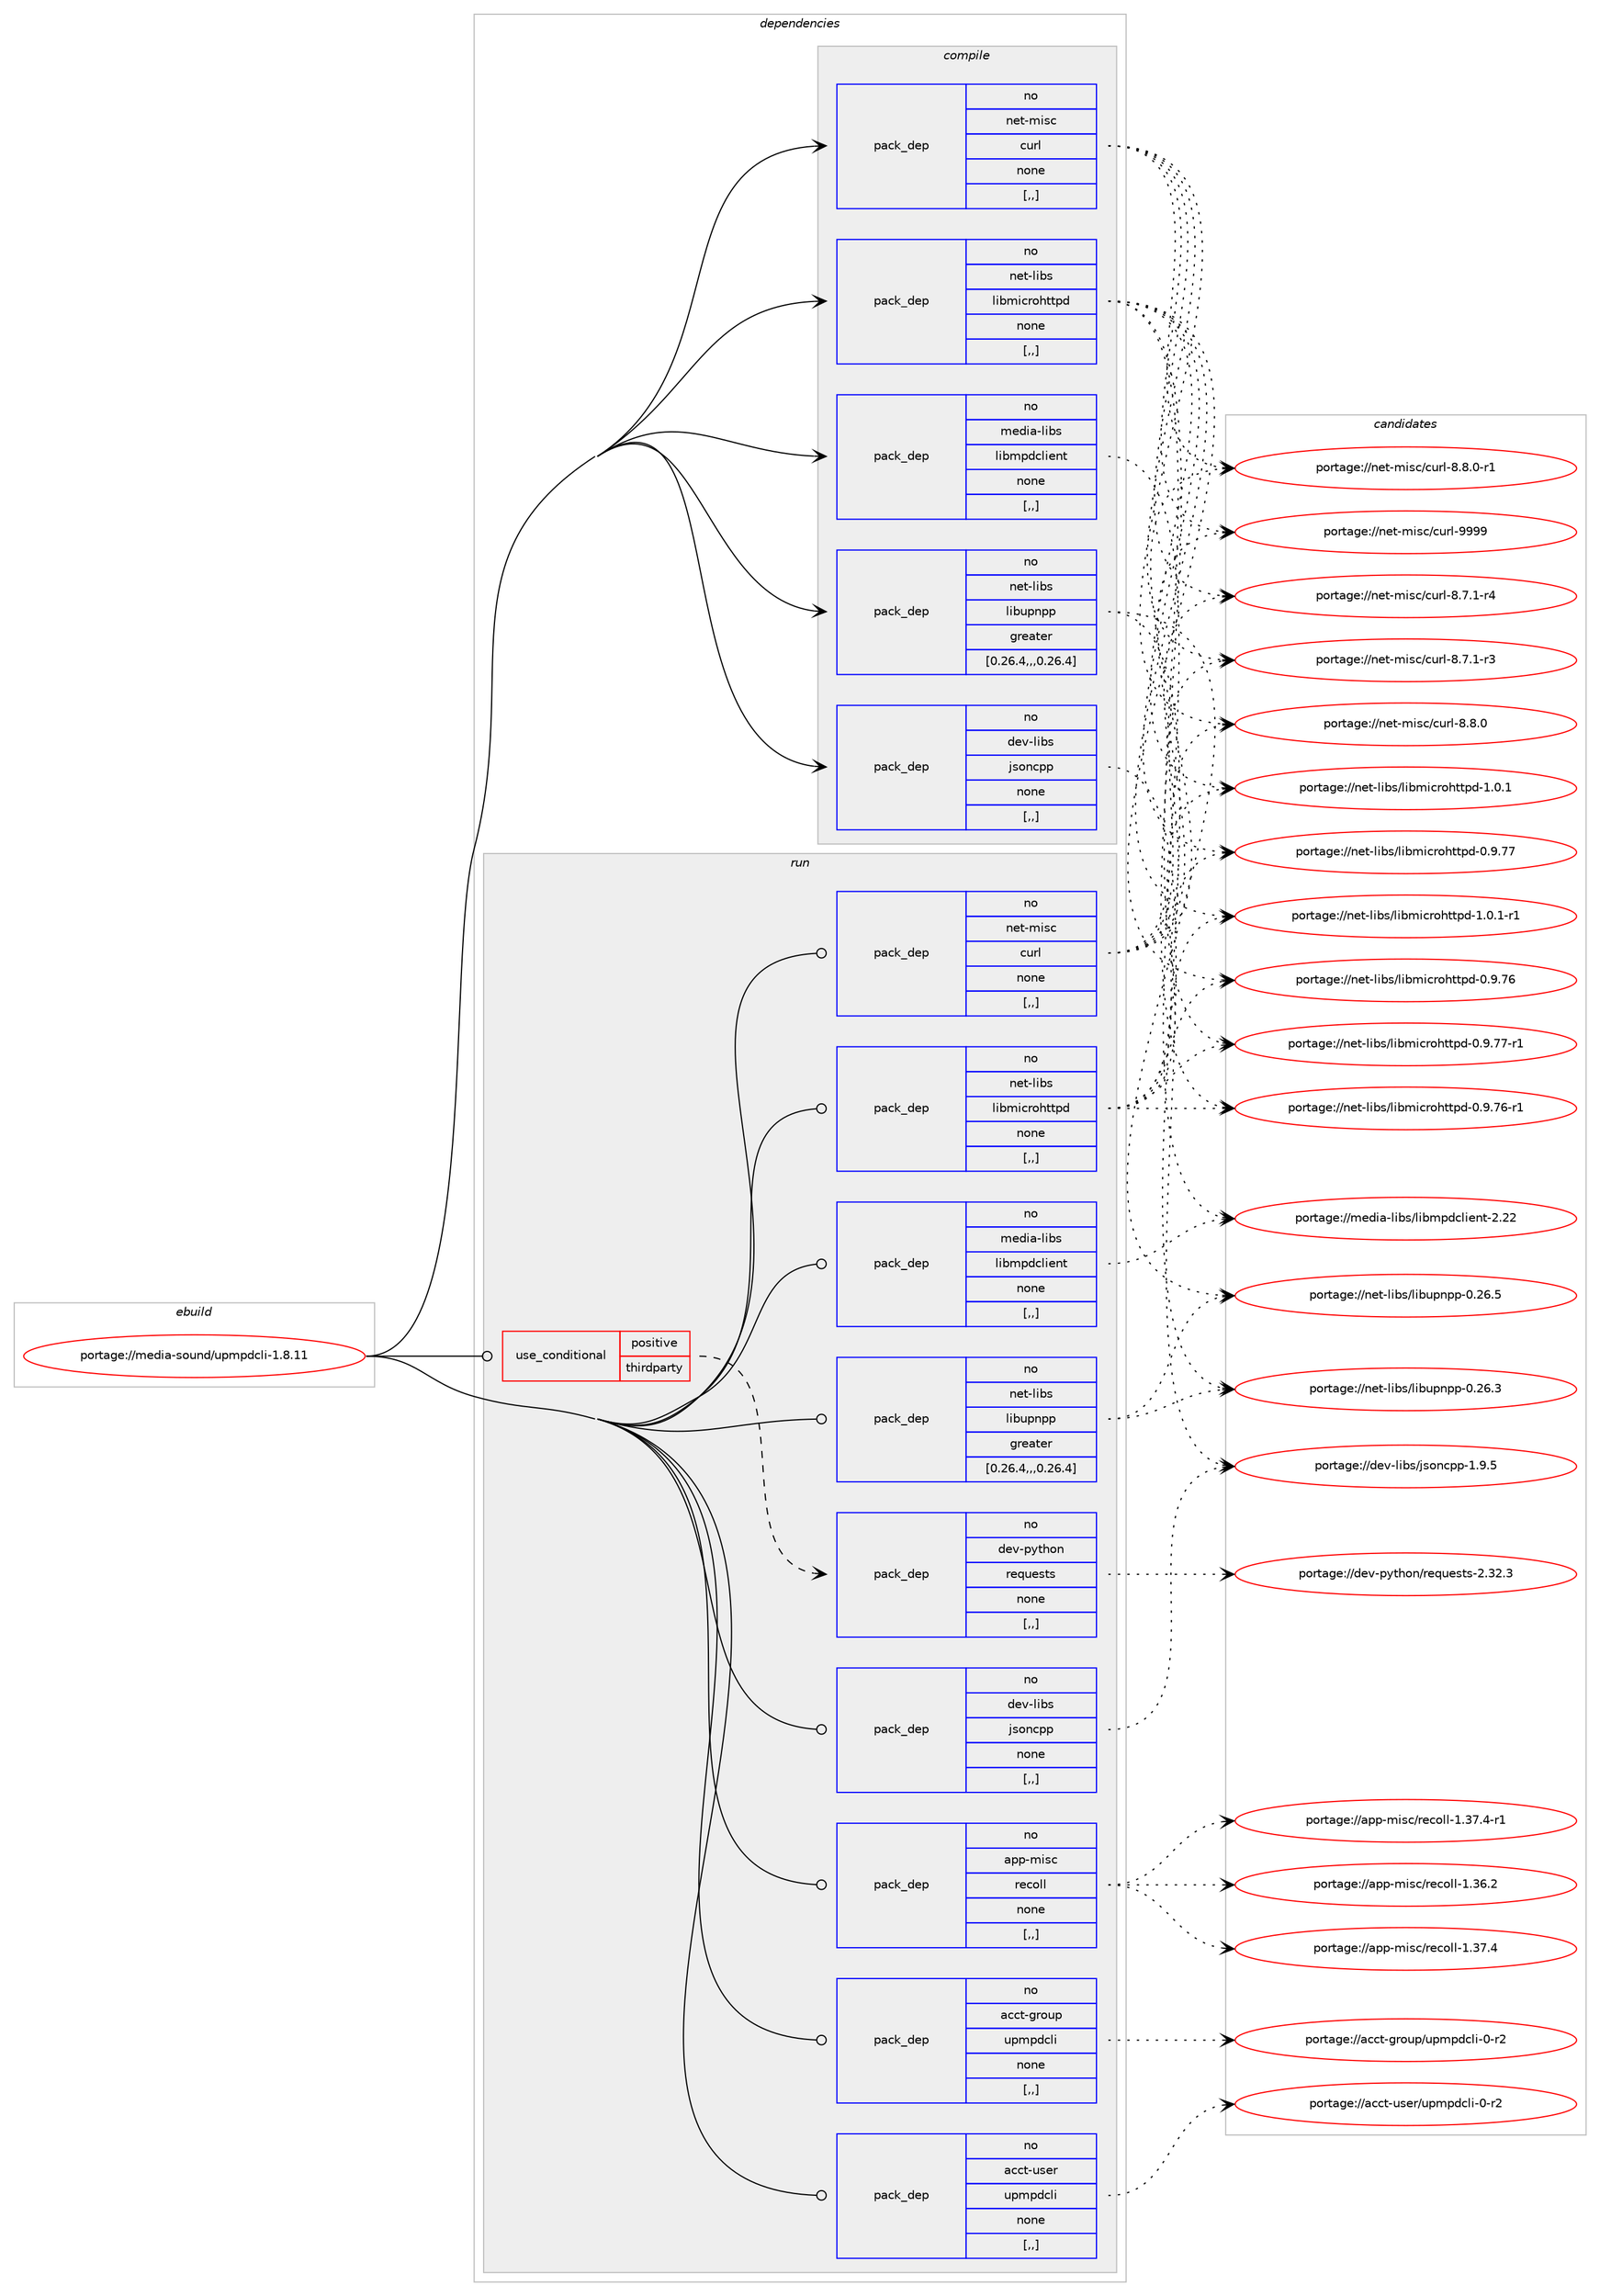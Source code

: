 digraph prolog {

# *************
# Graph options
# *************

newrank=true;
concentrate=true;
compound=true;
graph [rankdir=LR,fontname=Helvetica,fontsize=10,ranksep=1.5];#, ranksep=2.5, nodesep=0.2];
edge  [arrowhead=vee];
node  [fontname=Helvetica,fontsize=10];

# **********
# The ebuild
# **********

subgraph cluster_leftcol {
color=gray;
rank=same;
label=<<i>ebuild</i>>;
id [label="portage://media-sound/upmpdcli-1.8.11", color=red, width=4, href="../media-sound/upmpdcli-1.8.11.svg"];
}

# ****************
# The dependencies
# ****************

subgraph cluster_midcol {
color=gray;
label=<<i>dependencies</i>>;
subgraph cluster_compile {
fillcolor="#eeeeee";
style=filled;
label=<<i>compile</i>>;
subgraph pack232662 {
dependency315055 [label=<<TABLE BORDER="0" CELLBORDER="1" CELLSPACING="0" CELLPADDING="4" WIDTH="220"><TR><TD ROWSPAN="6" CELLPADDING="30">pack_dep</TD></TR><TR><TD WIDTH="110">no</TD></TR><TR><TD>dev-libs</TD></TR><TR><TD>jsoncpp</TD></TR><TR><TD>none</TD></TR><TR><TD>[,,]</TD></TR></TABLE>>, shape=none, color=blue];
}
id:e -> dependency315055:w [weight=20,style="solid",arrowhead="vee"];
subgraph pack232663 {
dependency315056 [label=<<TABLE BORDER="0" CELLBORDER="1" CELLSPACING="0" CELLPADDING="4" WIDTH="220"><TR><TD ROWSPAN="6" CELLPADDING="30">pack_dep</TD></TR><TR><TD WIDTH="110">no</TD></TR><TR><TD>media-libs</TD></TR><TR><TD>libmpdclient</TD></TR><TR><TD>none</TD></TR><TR><TD>[,,]</TD></TR></TABLE>>, shape=none, color=blue];
}
id:e -> dependency315056:w [weight=20,style="solid",arrowhead="vee"];
subgraph pack232664 {
dependency315057 [label=<<TABLE BORDER="0" CELLBORDER="1" CELLSPACING="0" CELLPADDING="4" WIDTH="220"><TR><TD ROWSPAN="6" CELLPADDING="30">pack_dep</TD></TR><TR><TD WIDTH="110">no</TD></TR><TR><TD>net-libs</TD></TR><TR><TD>libmicrohttpd</TD></TR><TR><TD>none</TD></TR><TR><TD>[,,]</TD></TR></TABLE>>, shape=none, color=blue];
}
id:e -> dependency315057:w [weight=20,style="solid",arrowhead="vee"];
subgraph pack232665 {
dependency315058 [label=<<TABLE BORDER="0" CELLBORDER="1" CELLSPACING="0" CELLPADDING="4" WIDTH="220"><TR><TD ROWSPAN="6" CELLPADDING="30">pack_dep</TD></TR><TR><TD WIDTH="110">no</TD></TR><TR><TD>net-libs</TD></TR><TR><TD>libupnpp</TD></TR><TR><TD>greater</TD></TR><TR><TD>[0.26.4,,,0.26.4]</TD></TR></TABLE>>, shape=none, color=blue];
}
id:e -> dependency315058:w [weight=20,style="solid",arrowhead="vee"];
subgraph pack232666 {
dependency315059 [label=<<TABLE BORDER="0" CELLBORDER="1" CELLSPACING="0" CELLPADDING="4" WIDTH="220"><TR><TD ROWSPAN="6" CELLPADDING="30">pack_dep</TD></TR><TR><TD WIDTH="110">no</TD></TR><TR><TD>net-misc</TD></TR><TR><TD>curl</TD></TR><TR><TD>none</TD></TR><TR><TD>[,,]</TD></TR></TABLE>>, shape=none, color=blue];
}
id:e -> dependency315059:w [weight=20,style="solid",arrowhead="vee"];
}
subgraph cluster_compileandrun {
fillcolor="#eeeeee";
style=filled;
label=<<i>compile and run</i>>;
}
subgraph cluster_run {
fillcolor="#eeeeee";
style=filled;
label=<<i>run</i>>;
subgraph cond79970 {
dependency315060 [label=<<TABLE BORDER="0" CELLBORDER="1" CELLSPACING="0" CELLPADDING="4"><TR><TD ROWSPAN="3" CELLPADDING="10">use_conditional</TD></TR><TR><TD>positive</TD></TR><TR><TD>thirdparty</TD></TR></TABLE>>, shape=none, color=red];
subgraph pack232667 {
dependency315061 [label=<<TABLE BORDER="0" CELLBORDER="1" CELLSPACING="0" CELLPADDING="4" WIDTH="220"><TR><TD ROWSPAN="6" CELLPADDING="30">pack_dep</TD></TR><TR><TD WIDTH="110">no</TD></TR><TR><TD>dev-python</TD></TR><TR><TD>requests</TD></TR><TR><TD>none</TD></TR><TR><TD>[,,]</TD></TR></TABLE>>, shape=none, color=blue];
}
dependency315060:e -> dependency315061:w [weight=20,style="dashed",arrowhead="vee"];
}
id:e -> dependency315060:w [weight=20,style="solid",arrowhead="odot"];
subgraph pack232668 {
dependency315062 [label=<<TABLE BORDER="0" CELLBORDER="1" CELLSPACING="0" CELLPADDING="4" WIDTH="220"><TR><TD ROWSPAN="6" CELLPADDING="30">pack_dep</TD></TR><TR><TD WIDTH="110">no</TD></TR><TR><TD>acct-group</TD></TR><TR><TD>upmpdcli</TD></TR><TR><TD>none</TD></TR><TR><TD>[,,]</TD></TR></TABLE>>, shape=none, color=blue];
}
id:e -> dependency315062:w [weight=20,style="solid",arrowhead="odot"];
subgraph pack232669 {
dependency315063 [label=<<TABLE BORDER="0" CELLBORDER="1" CELLSPACING="0" CELLPADDING="4" WIDTH="220"><TR><TD ROWSPAN="6" CELLPADDING="30">pack_dep</TD></TR><TR><TD WIDTH="110">no</TD></TR><TR><TD>acct-user</TD></TR><TR><TD>upmpdcli</TD></TR><TR><TD>none</TD></TR><TR><TD>[,,]</TD></TR></TABLE>>, shape=none, color=blue];
}
id:e -> dependency315063:w [weight=20,style="solid",arrowhead="odot"];
subgraph pack232670 {
dependency315064 [label=<<TABLE BORDER="0" CELLBORDER="1" CELLSPACING="0" CELLPADDING="4" WIDTH="220"><TR><TD ROWSPAN="6" CELLPADDING="30">pack_dep</TD></TR><TR><TD WIDTH="110">no</TD></TR><TR><TD>app-misc</TD></TR><TR><TD>recoll</TD></TR><TR><TD>none</TD></TR><TR><TD>[,,]</TD></TR></TABLE>>, shape=none, color=blue];
}
id:e -> dependency315064:w [weight=20,style="solid",arrowhead="odot"];
subgraph pack232671 {
dependency315065 [label=<<TABLE BORDER="0" CELLBORDER="1" CELLSPACING="0" CELLPADDING="4" WIDTH="220"><TR><TD ROWSPAN="6" CELLPADDING="30">pack_dep</TD></TR><TR><TD WIDTH="110">no</TD></TR><TR><TD>dev-libs</TD></TR><TR><TD>jsoncpp</TD></TR><TR><TD>none</TD></TR><TR><TD>[,,]</TD></TR></TABLE>>, shape=none, color=blue];
}
id:e -> dependency315065:w [weight=20,style="solid",arrowhead="odot"];
subgraph pack232672 {
dependency315066 [label=<<TABLE BORDER="0" CELLBORDER="1" CELLSPACING="0" CELLPADDING="4" WIDTH="220"><TR><TD ROWSPAN="6" CELLPADDING="30">pack_dep</TD></TR><TR><TD WIDTH="110">no</TD></TR><TR><TD>media-libs</TD></TR><TR><TD>libmpdclient</TD></TR><TR><TD>none</TD></TR><TR><TD>[,,]</TD></TR></TABLE>>, shape=none, color=blue];
}
id:e -> dependency315066:w [weight=20,style="solid",arrowhead="odot"];
subgraph pack232673 {
dependency315067 [label=<<TABLE BORDER="0" CELLBORDER="1" CELLSPACING="0" CELLPADDING="4" WIDTH="220"><TR><TD ROWSPAN="6" CELLPADDING="30">pack_dep</TD></TR><TR><TD WIDTH="110">no</TD></TR><TR><TD>net-libs</TD></TR><TR><TD>libmicrohttpd</TD></TR><TR><TD>none</TD></TR><TR><TD>[,,]</TD></TR></TABLE>>, shape=none, color=blue];
}
id:e -> dependency315067:w [weight=20,style="solid",arrowhead="odot"];
subgraph pack232674 {
dependency315068 [label=<<TABLE BORDER="0" CELLBORDER="1" CELLSPACING="0" CELLPADDING="4" WIDTH="220"><TR><TD ROWSPAN="6" CELLPADDING="30">pack_dep</TD></TR><TR><TD WIDTH="110">no</TD></TR><TR><TD>net-libs</TD></TR><TR><TD>libupnpp</TD></TR><TR><TD>greater</TD></TR><TR><TD>[0.26.4,,,0.26.4]</TD></TR></TABLE>>, shape=none, color=blue];
}
id:e -> dependency315068:w [weight=20,style="solid",arrowhead="odot"];
subgraph pack232675 {
dependency315069 [label=<<TABLE BORDER="0" CELLBORDER="1" CELLSPACING="0" CELLPADDING="4" WIDTH="220"><TR><TD ROWSPAN="6" CELLPADDING="30">pack_dep</TD></TR><TR><TD WIDTH="110">no</TD></TR><TR><TD>net-misc</TD></TR><TR><TD>curl</TD></TR><TR><TD>none</TD></TR><TR><TD>[,,]</TD></TR></TABLE>>, shape=none, color=blue];
}
id:e -> dependency315069:w [weight=20,style="solid",arrowhead="odot"];
}
}

# **************
# The candidates
# **************

subgraph cluster_choices {
rank=same;
color=gray;
label=<<i>candidates</i>>;

subgraph choice232662 {
color=black;
nodesep=1;
choice10010111845108105981154710611511111099112112454946574653 [label="portage://dev-libs/jsoncpp-1.9.5", color=red, width=4,href="../dev-libs/jsoncpp-1.9.5.svg"];
dependency315055:e -> choice10010111845108105981154710611511111099112112454946574653:w [style=dotted,weight="100"];
}
subgraph choice232663 {
color=black;
nodesep=1;
choice1091011001059745108105981154710810598109112100991081051011101164550465050 [label="portage://media-libs/libmpdclient-2.22", color=red, width=4,href="../media-libs/libmpdclient-2.22.svg"];
dependency315056:e -> choice1091011001059745108105981154710810598109112100991081051011101164550465050:w [style=dotted,weight="100"];
}
subgraph choice232664 {
color=black;
nodesep=1;
choice110101116451081059811547108105981091059911411110411611611210045484657465554 [label="portage://net-libs/libmicrohttpd-0.9.76", color=red, width=4,href="../net-libs/libmicrohttpd-0.9.76.svg"];
choice1101011164510810598115471081059810910599114111104116116112100454846574655544511449 [label="portage://net-libs/libmicrohttpd-0.9.76-r1", color=red, width=4,href="../net-libs/libmicrohttpd-0.9.76-r1.svg"];
choice110101116451081059811547108105981091059911411110411611611210045484657465555 [label="portage://net-libs/libmicrohttpd-0.9.77", color=red, width=4,href="../net-libs/libmicrohttpd-0.9.77.svg"];
choice1101011164510810598115471081059810910599114111104116116112100454846574655554511449 [label="portage://net-libs/libmicrohttpd-0.9.77-r1", color=red, width=4,href="../net-libs/libmicrohttpd-0.9.77-r1.svg"];
choice1101011164510810598115471081059810910599114111104116116112100454946484649 [label="portage://net-libs/libmicrohttpd-1.0.1", color=red, width=4,href="../net-libs/libmicrohttpd-1.0.1.svg"];
choice11010111645108105981154710810598109105991141111041161161121004549464846494511449 [label="portage://net-libs/libmicrohttpd-1.0.1-r1", color=red, width=4,href="../net-libs/libmicrohttpd-1.0.1-r1.svg"];
dependency315057:e -> choice110101116451081059811547108105981091059911411110411611611210045484657465554:w [style=dotted,weight="100"];
dependency315057:e -> choice1101011164510810598115471081059810910599114111104116116112100454846574655544511449:w [style=dotted,weight="100"];
dependency315057:e -> choice110101116451081059811547108105981091059911411110411611611210045484657465555:w [style=dotted,weight="100"];
dependency315057:e -> choice1101011164510810598115471081059810910599114111104116116112100454846574655554511449:w [style=dotted,weight="100"];
dependency315057:e -> choice1101011164510810598115471081059810910599114111104116116112100454946484649:w [style=dotted,weight="100"];
dependency315057:e -> choice11010111645108105981154710810598109105991141111041161161121004549464846494511449:w [style=dotted,weight="100"];
}
subgraph choice232665 {
color=black;
nodesep=1;
choice1101011164510810598115471081059811711211011211245484650544651 [label="portage://net-libs/libupnpp-0.26.3", color=red, width=4,href="../net-libs/libupnpp-0.26.3.svg"];
choice1101011164510810598115471081059811711211011211245484650544653 [label="portage://net-libs/libupnpp-0.26.5", color=red, width=4,href="../net-libs/libupnpp-0.26.5.svg"];
dependency315058:e -> choice1101011164510810598115471081059811711211011211245484650544651:w [style=dotted,weight="100"];
dependency315058:e -> choice1101011164510810598115471081059811711211011211245484650544653:w [style=dotted,weight="100"];
}
subgraph choice232666 {
color=black;
nodesep=1;
choice110101116451091051159947991171141084556465546494511451 [label="portage://net-misc/curl-8.7.1-r3", color=red, width=4,href="../net-misc/curl-8.7.1-r3.svg"];
choice110101116451091051159947991171141084556465546494511452 [label="portage://net-misc/curl-8.7.1-r4", color=red, width=4,href="../net-misc/curl-8.7.1-r4.svg"];
choice11010111645109105115994799117114108455646564648 [label="portage://net-misc/curl-8.8.0", color=red, width=4,href="../net-misc/curl-8.8.0.svg"];
choice110101116451091051159947991171141084556465646484511449 [label="portage://net-misc/curl-8.8.0-r1", color=red, width=4,href="../net-misc/curl-8.8.0-r1.svg"];
choice110101116451091051159947991171141084557575757 [label="portage://net-misc/curl-9999", color=red, width=4,href="../net-misc/curl-9999.svg"];
dependency315059:e -> choice110101116451091051159947991171141084556465546494511451:w [style=dotted,weight="100"];
dependency315059:e -> choice110101116451091051159947991171141084556465546494511452:w [style=dotted,weight="100"];
dependency315059:e -> choice11010111645109105115994799117114108455646564648:w [style=dotted,weight="100"];
dependency315059:e -> choice110101116451091051159947991171141084556465646484511449:w [style=dotted,weight="100"];
dependency315059:e -> choice110101116451091051159947991171141084557575757:w [style=dotted,weight="100"];
}
subgraph choice232667 {
color=black;
nodesep=1;
choice100101118451121211161041111104711410111311710111511611545504651504651 [label="portage://dev-python/requests-2.32.3", color=red, width=4,href="../dev-python/requests-2.32.3.svg"];
dependency315061:e -> choice100101118451121211161041111104711410111311710111511611545504651504651:w [style=dotted,weight="100"];
}
subgraph choice232668 {
color=black;
nodesep=1;
choice97999911645103114111117112471171121091121009910810545484511450 [label="portage://acct-group/upmpdcli-0-r2", color=red, width=4,href="../acct-group/upmpdcli-0-r2.svg"];
dependency315062:e -> choice97999911645103114111117112471171121091121009910810545484511450:w [style=dotted,weight="100"];
}
subgraph choice232669 {
color=black;
nodesep=1;
choice97999911645117115101114471171121091121009910810545484511450 [label="portage://acct-user/upmpdcli-0-r2", color=red, width=4,href="../acct-user/upmpdcli-0-r2.svg"];
dependency315063:e -> choice97999911645117115101114471171121091121009910810545484511450:w [style=dotted,weight="100"];
}
subgraph choice232670 {
color=black;
nodesep=1;
choice971121124510910511599471141019911110810845494651544650 [label="portage://app-misc/recoll-1.36.2", color=red, width=4,href="../app-misc/recoll-1.36.2.svg"];
choice971121124510910511599471141019911110810845494651554652 [label="portage://app-misc/recoll-1.37.4", color=red, width=4,href="../app-misc/recoll-1.37.4.svg"];
choice9711211245109105115994711410199111108108454946515546524511449 [label="portage://app-misc/recoll-1.37.4-r1", color=red, width=4,href="../app-misc/recoll-1.37.4-r1.svg"];
dependency315064:e -> choice971121124510910511599471141019911110810845494651544650:w [style=dotted,weight="100"];
dependency315064:e -> choice971121124510910511599471141019911110810845494651554652:w [style=dotted,weight="100"];
dependency315064:e -> choice9711211245109105115994711410199111108108454946515546524511449:w [style=dotted,weight="100"];
}
subgraph choice232671 {
color=black;
nodesep=1;
choice10010111845108105981154710611511111099112112454946574653 [label="portage://dev-libs/jsoncpp-1.9.5", color=red, width=4,href="../dev-libs/jsoncpp-1.9.5.svg"];
dependency315065:e -> choice10010111845108105981154710611511111099112112454946574653:w [style=dotted,weight="100"];
}
subgraph choice232672 {
color=black;
nodesep=1;
choice1091011001059745108105981154710810598109112100991081051011101164550465050 [label="portage://media-libs/libmpdclient-2.22", color=red, width=4,href="../media-libs/libmpdclient-2.22.svg"];
dependency315066:e -> choice1091011001059745108105981154710810598109112100991081051011101164550465050:w [style=dotted,weight="100"];
}
subgraph choice232673 {
color=black;
nodesep=1;
choice110101116451081059811547108105981091059911411110411611611210045484657465554 [label="portage://net-libs/libmicrohttpd-0.9.76", color=red, width=4,href="../net-libs/libmicrohttpd-0.9.76.svg"];
choice1101011164510810598115471081059810910599114111104116116112100454846574655544511449 [label="portage://net-libs/libmicrohttpd-0.9.76-r1", color=red, width=4,href="../net-libs/libmicrohttpd-0.9.76-r1.svg"];
choice110101116451081059811547108105981091059911411110411611611210045484657465555 [label="portage://net-libs/libmicrohttpd-0.9.77", color=red, width=4,href="../net-libs/libmicrohttpd-0.9.77.svg"];
choice1101011164510810598115471081059810910599114111104116116112100454846574655554511449 [label="portage://net-libs/libmicrohttpd-0.9.77-r1", color=red, width=4,href="../net-libs/libmicrohttpd-0.9.77-r1.svg"];
choice1101011164510810598115471081059810910599114111104116116112100454946484649 [label="portage://net-libs/libmicrohttpd-1.0.1", color=red, width=4,href="../net-libs/libmicrohttpd-1.0.1.svg"];
choice11010111645108105981154710810598109105991141111041161161121004549464846494511449 [label="portage://net-libs/libmicrohttpd-1.0.1-r1", color=red, width=4,href="../net-libs/libmicrohttpd-1.0.1-r1.svg"];
dependency315067:e -> choice110101116451081059811547108105981091059911411110411611611210045484657465554:w [style=dotted,weight="100"];
dependency315067:e -> choice1101011164510810598115471081059810910599114111104116116112100454846574655544511449:w [style=dotted,weight="100"];
dependency315067:e -> choice110101116451081059811547108105981091059911411110411611611210045484657465555:w [style=dotted,weight="100"];
dependency315067:e -> choice1101011164510810598115471081059810910599114111104116116112100454846574655554511449:w [style=dotted,weight="100"];
dependency315067:e -> choice1101011164510810598115471081059810910599114111104116116112100454946484649:w [style=dotted,weight="100"];
dependency315067:e -> choice11010111645108105981154710810598109105991141111041161161121004549464846494511449:w [style=dotted,weight="100"];
}
subgraph choice232674 {
color=black;
nodesep=1;
choice1101011164510810598115471081059811711211011211245484650544651 [label="portage://net-libs/libupnpp-0.26.3", color=red, width=4,href="../net-libs/libupnpp-0.26.3.svg"];
choice1101011164510810598115471081059811711211011211245484650544653 [label="portage://net-libs/libupnpp-0.26.5", color=red, width=4,href="../net-libs/libupnpp-0.26.5.svg"];
dependency315068:e -> choice1101011164510810598115471081059811711211011211245484650544651:w [style=dotted,weight="100"];
dependency315068:e -> choice1101011164510810598115471081059811711211011211245484650544653:w [style=dotted,weight="100"];
}
subgraph choice232675 {
color=black;
nodesep=1;
choice110101116451091051159947991171141084556465546494511451 [label="portage://net-misc/curl-8.7.1-r3", color=red, width=4,href="../net-misc/curl-8.7.1-r3.svg"];
choice110101116451091051159947991171141084556465546494511452 [label="portage://net-misc/curl-8.7.1-r4", color=red, width=4,href="../net-misc/curl-8.7.1-r4.svg"];
choice11010111645109105115994799117114108455646564648 [label="portage://net-misc/curl-8.8.0", color=red, width=4,href="../net-misc/curl-8.8.0.svg"];
choice110101116451091051159947991171141084556465646484511449 [label="portage://net-misc/curl-8.8.0-r1", color=red, width=4,href="../net-misc/curl-8.8.0-r1.svg"];
choice110101116451091051159947991171141084557575757 [label="portage://net-misc/curl-9999", color=red, width=4,href="../net-misc/curl-9999.svg"];
dependency315069:e -> choice110101116451091051159947991171141084556465546494511451:w [style=dotted,weight="100"];
dependency315069:e -> choice110101116451091051159947991171141084556465546494511452:w [style=dotted,weight="100"];
dependency315069:e -> choice11010111645109105115994799117114108455646564648:w [style=dotted,weight="100"];
dependency315069:e -> choice110101116451091051159947991171141084556465646484511449:w [style=dotted,weight="100"];
dependency315069:e -> choice110101116451091051159947991171141084557575757:w [style=dotted,weight="100"];
}
}

}

